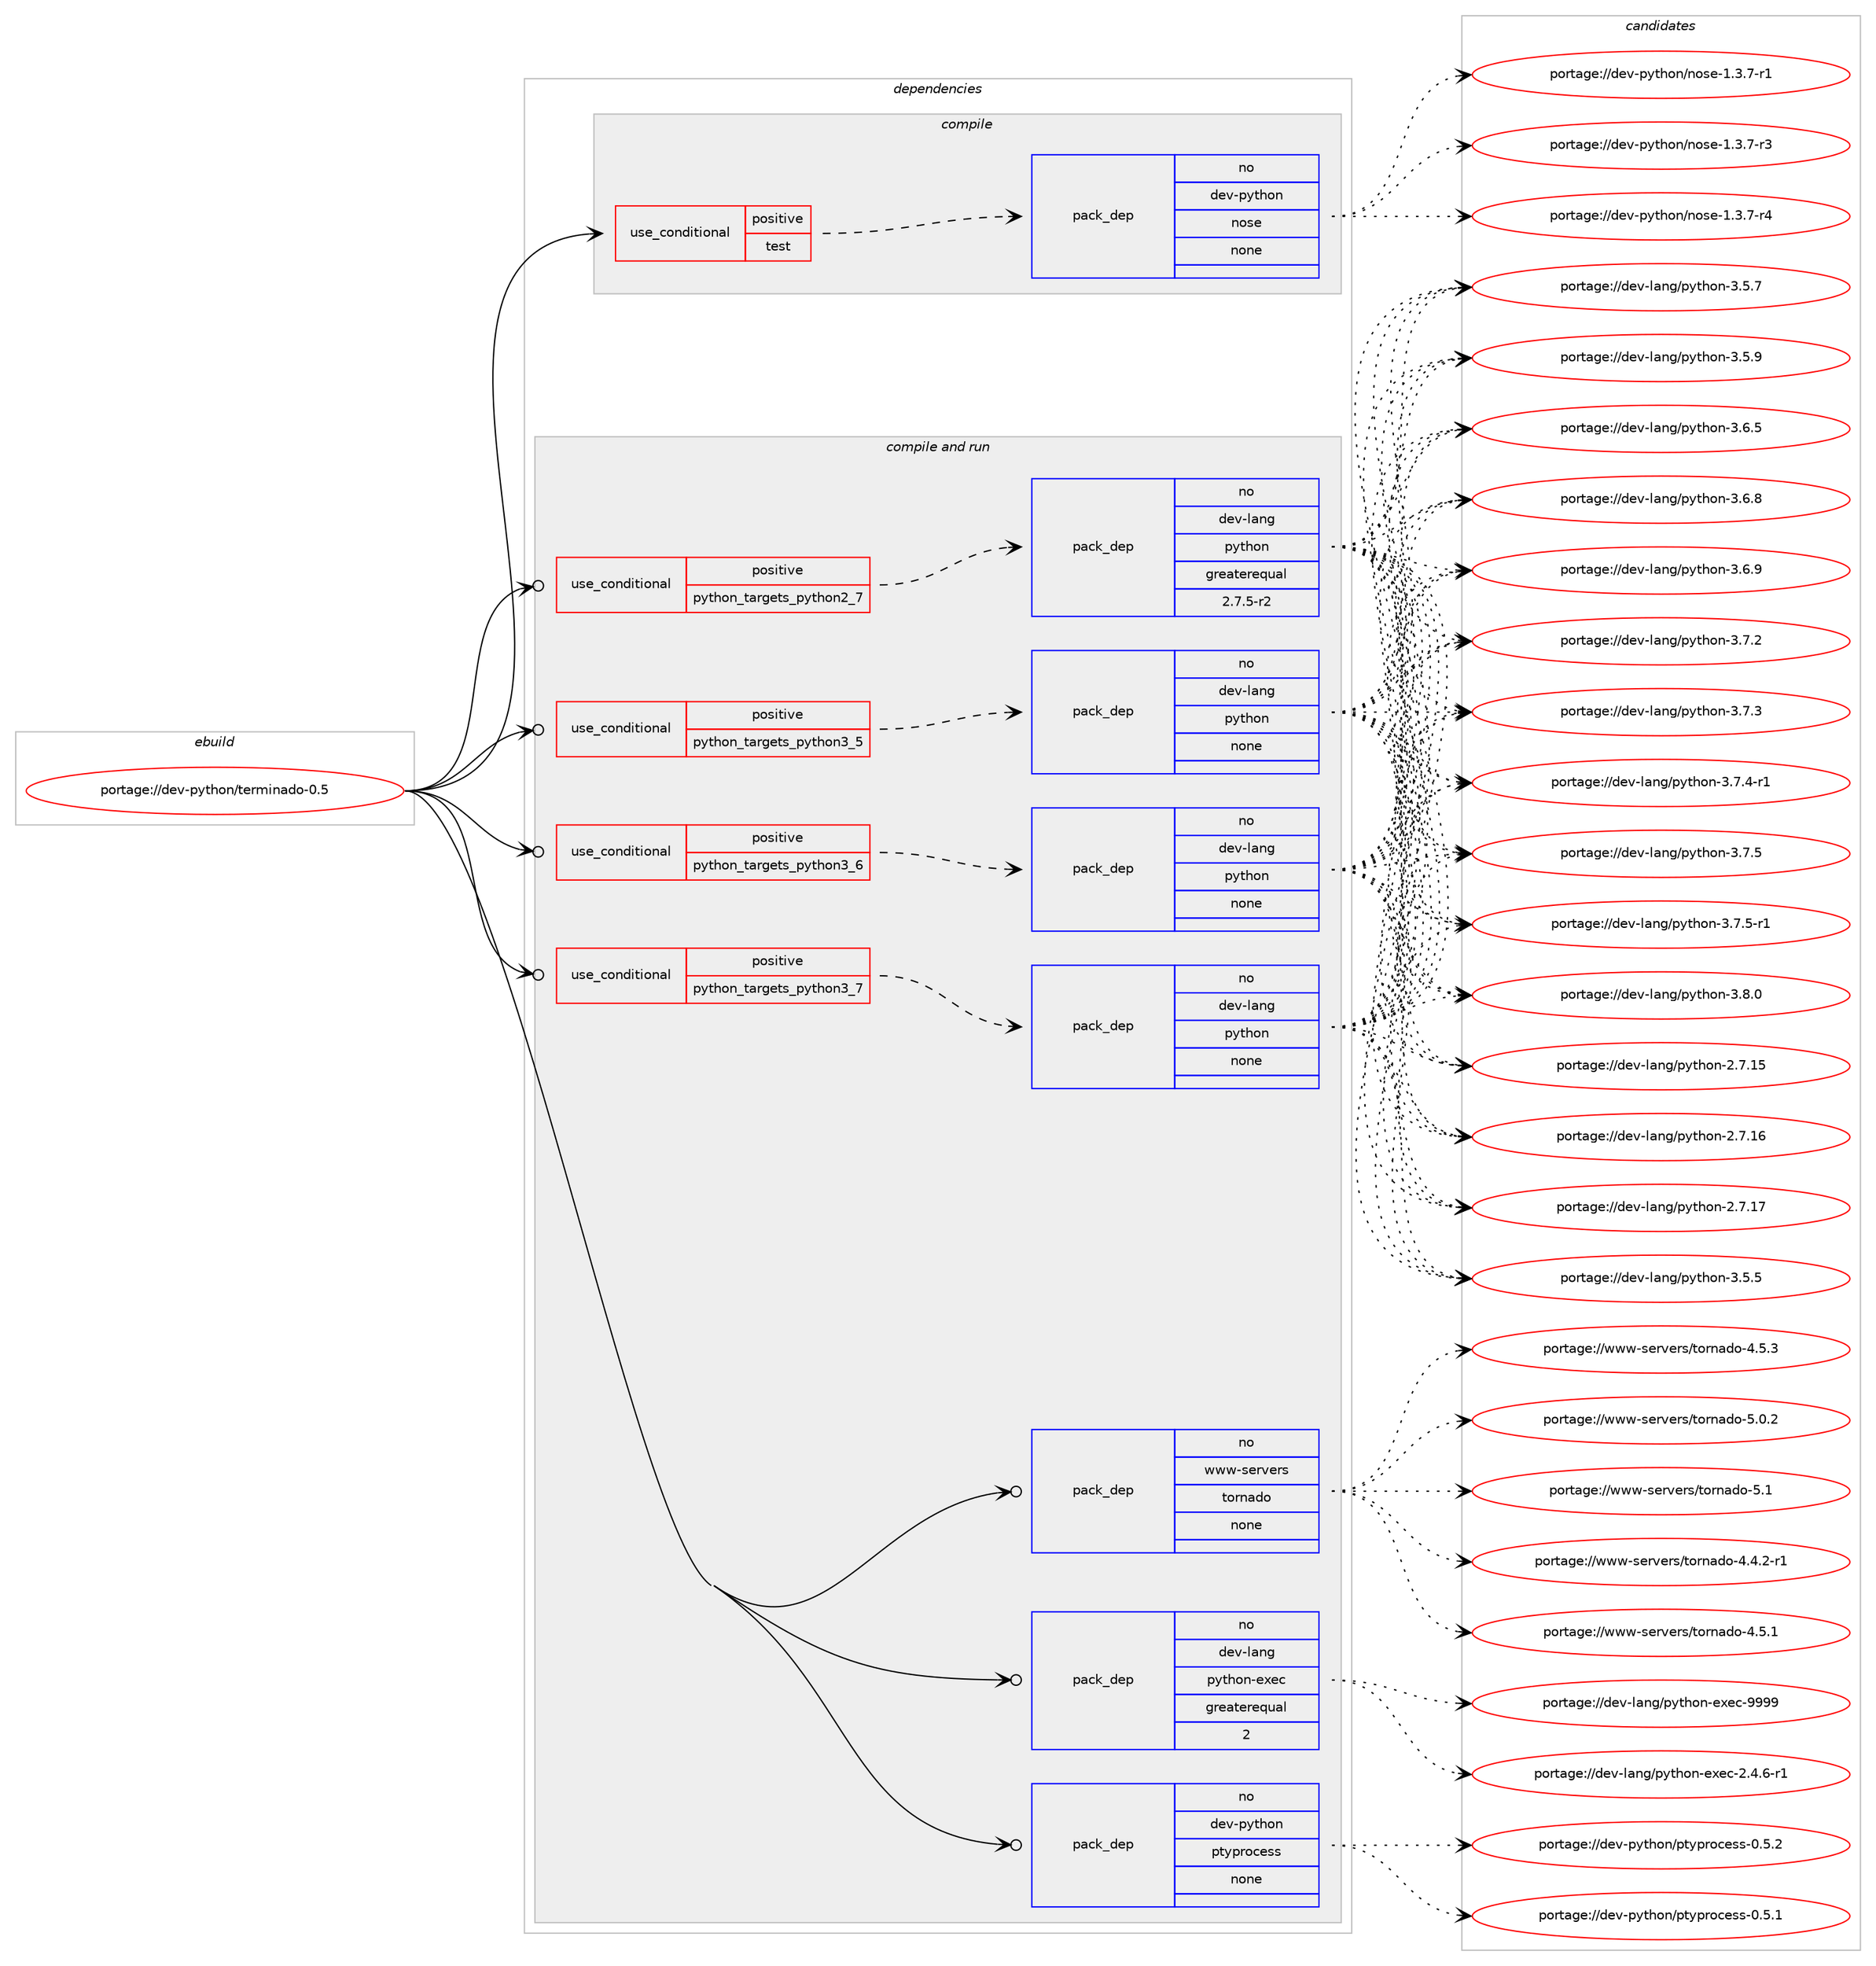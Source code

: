 digraph prolog {

# *************
# Graph options
# *************

newrank=true;
concentrate=true;
compound=true;
graph [rankdir=LR,fontname=Helvetica,fontsize=10,ranksep=1.5];#, ranksep=2.5, nodesep=0.2];
edge  [arrowhead=vee];
node  [fontname=Helvetica,fontsize=10];

# **********
# The ebuild
# **********

subgraph cluster_leftcol {
color=gray;
rank=same;
label=<<i>ebuild</i>>;
id [label="portage://dev-python/terminado-0.5", color=red, width=4, href="../dev-python/terminado-0.5.svg"];
}

# ****************
# The dependencies
# ****************

subgraph cluster_midcol {
color=gray;
label=<<i>dependencies</i>>;
subgraph cluster_compile {
fillcolor="#eeeeee";
style=filled;
label=<<i>compile</i>>;
subgraph cond39636 {
dependency175360 [label=<<TABLE BORDER="0" CELLBORDER="1" CELLSPACING="0" CELLPADDING="4"><TR><TD ROWSPAN="3" CELLPADDING="10">use_conditional</TD></TR><TR><TD>positive</TD></TR><TR><TD>test</TD></TR></TABLE>>, shape=none, color=red];
subgraph pack132320 {
dependency175361 [label=<<TABLE BORDER="0" CELLBORDER="1" CELLSPACING="0" CELLPADDING="4" WIDTH="220"><TR><TD ROWSPAN="6" CELLPADDING="30">pack_dep</TD></TR><TR><TD WIDTH="110">no</TD></TR><TR><TD>dev-python</TD></TR><TR><TD>nose</TD></TR><TR><TD>none</TD></TR><TR><TD></TD></TR></TABLE>>, shape=none, color=blue];
}
dependency175360:e -> dependency175361:w [weight=20,style="dashed",arrowhead="vee"];
}
id:e -> dependency175360:w [weight=20,style="solid",arrowhead="vee"];
}
subgraph cluster_compileandrun {
fillcolor="#eeeeee";
style=filled;
label=<<i>compile and run</i>>;
subgraph cond39637 {
dependency175362 [label=<<TABLE BORDER="0" CELLBORDER="1" CELLSPACING="0" CELLPADDING="4"><TR><TD ROWSPAN="3" CELLPADDING="10">use_conditional</TD></TR><TR><TD>positive</TD></TR><TR><TD>python_targets_python2_7</TD></TR></TABLE>>, shape=none, color=red];
subgraph pack132321 {
dependency175363 [label=<<TABLE BORDER="0" CELLBORDER="1" CELLSPACING="0" CELLPADDING="4" WIDTH="220"><TR><TD ROWSPAN="6" CELLPADDING="30">pack_dep</TD></TR><TR><TD WIDTH="110">no</TD></TR><TR><TD>dev-lang</TD></TR><TR><TD>python</TD></TR><TR><TD>greaterequal</TD></TR><TR><TD>2.7.5-r2</TD></TR></TABLE>>, shape=none, color=blue];
}
dependency175362:e -> dependency175363:w [weight=20,style="dashed",arrowhead="vee"];
}
id:e -> dependency175362:w [weight=20,style="solid",arrowhead="odotvee"];
subgraph cond39638 {
dependency175364 [label=<<TABLE BORDER="0" CELLBORDER="1" CELLSPACING="0" CELLPADDING="4"><TR><TD ROWSPAN="3" CELLPADDING="10">use_conditional</TD></TR><TR><TD>positive</TD></TR><TR><TD>python_targets_python3_5</TD></TR></TABLE>>, shape=none, color=red];
subgraph pack132322 {
dependency175365 [label=<<TABLE BORDER="0" CELLBORDER="1" CELLSPACING="0" CELLPADDING="4" WIDTH="220"><TR><TD ROWSPAN="6" CELLPADDING="30">pack_dep</TD></TR><TR><TD WIDTH="110">no</TD></TR><TR><TD>dev-lang</TD></TR><TR><TD>python</TD></TR><TR><TD>none</TD></TR><TR><TD></TD></TR></TABLE>>, shape=none, color=blue];
}
dependency175364:e -> dependency175365:w [weight=20,style="dashed",arrowhead="vee"];
}
id:e -> dependency175364:w [weight=20,style="solid",arrowhead="odotvee"];
subgraph cond39639 {
dependency175366 [label=<<TABLE BORDER="0" CELLBORDER="1" CELLSPACING="0" CELLPADDING="4"><TR><TD ROWSPAN="3" CELLPADDING="10">use_conditional</TD></TR><TR><TD>positive</TD></TR><TR><TD>python_targets_python3_6</TD></TR></TABLE>>, shape=none, color=red];
subgraph pack132323 {
dependency175367 [label=<<TABLE BORDER="0" CELLBORDER="1" CELLSPACING="0" CELLPADDING="4" WIDTH="220"><TR><TD ROWSPAN="6" CELLPADDING="30">pack_dep</TD></TR><TR><TD WIDTH="110">no</TD></TR><TR><TD>dev-lang</TD></TR><TR><TD>python</TD></TR><TR><TD>none</TD></TR><TR><TD></TD></TR></TABLE>>, shape=none, color=blue];
}
dependency175366:e -> dependency175367:w [weight=20,style="dashed",arrowhead="vee"];
}
id:e -> dependency175366:w [weight=20,style="solid",arrowhead="odotvee"];
subgraph cond39640 {
dependency175368 [label=<<TABLE BORDER="0" CELLBORDER="1" CELLSPACING="0" CELLPADDING="4"><TR><TD ROWSPAN="3" CELLPADDING="10">use_conditional</TD></TR><TR><TD>positive</TD></TR><TR><TD>python_targets_python3_7</TD></TR></TABLE>>, shape=none, color=red];
subgraph pack132324 {
dependency175369 [label=<<TABLE BORDER="0" CELLBORDER="1" CELLSPACING="0" CELLPADDING="4" WIDTH="220"><TR><TD ROWSPAN="6" CELLPADDING="30">pack_dep</TD></TR><TR><TD WIDTH="110">no</TD></TR><TR><TD>dev-lang</TD></TR><TR><TD>python</TD></TR><TR><TD>none</TD></TR><TR><TD></TD></TR></TABLE>>, shape=none, color=blue];
}
dependency175368:e -> dependency175369:w [weight=20,style="dashed",arrowhead="vee"];
}
id:e -> dependency175368:w [weight=20,style="solid",arrowhead="odotvee"];
subgraph pack132325 {
dependency175370 [label=<<TABLE BORDER="0" CELLBORDER="1" CELLSPACING="0" CELLPADDING="4" WIDTH="220"><TR><TD ROWSPAN="6" CELLPADDING="30">pack_dep</TD></TR><TR><TD WIDTH="110">no</TD></TR><TR><TD>dev-lang</TD></TR><TR><TD>python-exec</TD></TR><TR><TD>greaterequal</TD></TR><TR><TD>2</TD></TR></TABLE>>, shape=none, color=blue];
}
id:e -> dependency175370:w [weight=20,style="solid",arrowhead="odotvee"];
subgraph pack132326 {
dependency175371 [label=<<TABLE BORDER="0" CELLBORDER="1" CELLSPACING="0" CELLPADDING="4" WIDTH="220"><TR><TD ROWSPAN="6" CELLPADDING="30">pack_dep</TD></TR><TR><TD WIDTH="110">no</TD></TR><TR><TD>dev-python</TD></TR><TR><TD>ptyprocess</TD></TR><TR><TD>none</TD></TR><TR><TD></TD></TR></TABLE>>, shape=none, color=blue];
}
id:e -> dependency175371:w [weight=20,style="solid",arrowhead="odotvee"];
subgraph pack132327 {
dependency175372 [label=<<TABLE BORDER="0" CELLBORDER="1" CELLSPACING="0" CELLPADDING="4" WIDTH="220"><TR><TD ROWSPAN="6" CELLPADDING="30">pack_dep</TD></TR><TR><TD WIDTH="110">no</TD></TR><TR><TD>www-servers</TD></TR><TR><TD>tornado</TD></TR><TR><TD>none</TD></TR><TR><TD></TD></TR></TABLE>>, shape=none, color=blue];
}
id:e -> dependency175372:w [weight=20,style="solid",arrowhead="odotvee"];
}
subgraph cluster_run {
fillcolor="#eeeeee";
style=filled;
label=<<i>run</i>>;
}
}

# **************
# The candidates
# **************

subgraph cluster_choices {
rank=same;
color=gray;
label=<<i>candidates</i>>;

subgraph choice132320 {
color=black;
nodesep=1;
choiceportage10010111845112121116104111110471101111151014549465146554511449 [label="portage://dev-python/nose-1.3.7-r1", color=red, width=4,href="../dev-python/nose-1.3.7-r1.svg"];
choiceportage10010111845112121116104111110471101111151014549465146554511451 [label="portage://dev-python/nose-1.3.7-r3", color=red, width=4,href="../dev-python/nose-1.3.7-r3.svg"];
choiceportage10010111845112121116104111110471101111151014549465146554511452 [label="portage://dev-python/nose-1.3.7-r4", color=red, width=4,href="../dev-python/nose-1.3.7-r4.svg"];
dependency175361:e -> choiceportage10010111845112121116104111110471101111151014549465146554511449:w [style=dotted,weight="100"];
dependency175361:e -> choiceportage10010111845112121116104111110471101111151014549465146554511451:w [style=dotted,weight="100"];
dependency175361:e -> choiceportage10010111845112121116104111110471101111151014549465146554511452:w [style=dotted,weight="100"];
}
subgraph choice132321 {
color=black;
nodesep=1;
choiceportage10010111845108971101034711212111610411111045504655464953 [label="portage://dev-lang/python-2.7.15", color=red, width=4,href="../dev-lang/python-2.7.15.svg"];
choiceportage10010111845108971101034711212111610411111045504655464954 [label="portage://dev-lang/python-2.7.16", color=red, width=4,href="../dev-lang/python-2.7.16.svg"];
choiceportage10010111845108971101034711212111610411111045504655464955 [label="portage://dev-lang/python-2.7.17", color=red, width=4,href="../dev-lang/python-2.7.17.svg"];
choiceportage100101118451089711010347112121116104111110455146534653 [label="portage://dev-lang/python-3.5.5", color=red, width=4,href="../dev-lang/python-3.5.5.svg"];
choiceportage100101118451089711010347112121116104111110455146534655 [label="portage://dev-lang/python-3.5.7", color=red, width=4,href="../dev-lang/python-3.5.7.svg"];
choiceportage100101118451089711010347112121116104111110455146534657 [label="portage://dev-lang/python-3.5.9", color=red, width=4,href="../dev-lang/python-3.5.9.svg"];
choiceportage100101118451089711010347112121116104111110455146544653 [label="portage://dev-lang/python-3.6.5", color=red, width=4,href="../dev-lang/python-3.6.5.svg"];
choiceportage100101118451089711010347112121116104111110455146544656 [label="portage://dev-lang/python-3.6.8", color=red, width=4,href="../dev-lang/python-3.6.8.svg"];
choiceportage100101118451089711010347112121116104111110455146544657 [label="portage://dev-lang/python-3.6.9", color=red, width=4,href="../dev-lang/python-3.6.9.svg"];
choiceportage100101118451089711010347112121116104111110455146554650 [label="portage://dev-lang/python-3.7.2", color=red, width=4,href="../dev-lang/python-3.7.2.svg"];
choiceportage100101118451089711010347112121116104111110455146554651 [label="portage://dev-lang/python-3.7.3", color=red, width=4,href="../dev-lang/python-3.7.3.svg"];
choiceportage1001011184510897110103471121211161041111104551465546524511449 [label="portage://dev-lang/python-3.7.4-r1", color=red, width=4,href="../dev-lang/python-3.7.4-r1.svg"];
choiceportage100101118451089711010347112121116104111110455146554653 [label="portage://dev-lang/python-3.7.5", color=red, width=4,href="../dev-lang/python-3.7.5.svg"];
choiceportage1001011184510897110103471121211161041111104551465546534511449 [label="portage://dev-lang/python-3.7.5-r1", color=red, width=4,href="../dev-lang/python-3.7.5-r1.svg"];
choiceportage100101118451089711010347112121116104111110455146564648 [label="portage://dev-lang/python-3.8.0", color=red, width=4,href="../dev-lang/python-3.8.0.svg"];
dependency175363:e -> choiceportage10010111845108971101034711212111610411111045504655464953:w [style=dotted,weight="100"];
dependency175363:e -> choiceportage10010111845108971101034711212111610411111045504655464954:w [style=dotted,weight="100"];
dependency175363:e -> choiceportage10010111845108971101034711212111610411111045504655464955:w [style=dotted,weight="100"];
dependency175363:e -> choiceportage100101118451089711010347112121116104111110455146534653:w [style=dotted,weight="100"];
dependency175363:e -> choiceportage100101118451089711010347112121116104111110455146534655:w [style=dotted,weight="100"];
dependency175363:e -> choiceportage100101118451089711010347112121116104111110455146534657:w [style=dotted,weight="100"];
dependency175363:e -> choiceportage100101118451089711010347112121116104111110455146544653:w [style=dotted,weight="100"];
dependency175363:e -> choiceportage100101118451089711010347112121116104111110455146544656:w [style=dotted,weight="100"];
dependency175363:e -> choiceportage100101118451089711010347112121116104111110455146544657:w [style=dotted,weight="100"];
dependency175363:e -> choiceportage100101118451089711010347112121116104111110455146554650:w [style=dotted,weight="100"];
dependency175363:e -> choiceportage100101118451089711010347112121116104111110455146554651:w [style=dotted,weight="100"];
dependency175363:e -> choiceportage1001011184510897110103471121211161041111104551465546524511449:w [style=dotted,weight="100"];
dependency175363:e -> choiceportage100101118451089711010347112121116104111110455146554653:w [style=dotted,weight="100"];
dependency175363:e -> choiceportage1001011184510897110103471121211161041111104551465546534511449:w [style=dotted,weight="100"];
dependency175363:e -> choiceportage100101118451089711010347112121116104111110455146564648:w [style=dotted,weight="100"];
}
subgraph choice132322 {
color=black;
nodesep=1;
choiceportage10010111845108971101034711212111610411111045504655464953 [label="portage://dev-lang/python-2.7.15", color=red, width=4,href="../dev-lang/python-2.7.15.svg"];
choiceportage10010111845108971101034711212111610411111045504655464954 [label="portage://dev-lang/python-2.7.16", color=red, width=4,href="../dev-lang/python-2.7.16.svg"];
choiceportage10010111845108971101034711212111610411111045504655464955 [label="portage://dev-lang/python-2.7.17", color=red, width=4,href="../dev-lang/python-2.7.17.svg"];
choiceportage100101118451089711010347112121116104111110455146534653 [label="portage://dev-lang/python-3.5.5", color=red, width=4,href="../dev-lang/python-3.5.5.svg"];
choiceportage100101118451089711010347112121116104111110455146534655 [label="portage://dev-lang/python-3.5.7", color=red, width=4,href="../dev-lang/python-3.5.7.svg"];
choiceportage100101118451089711010347112121116104111110455146534657 [label="portage://dev-lang/python-3.5.9", color=red, width=4,href="../dev-lang/python-3.5.9.svg"];
choiceportage100101118451089711010347112121116104111110455146544653 [label="portage://dev-lang/python-3.6.5", color=red, width=4,href="../dev-lang/python-3.6.5.svg"];
choiceportage100101118451089711010347112121116104111110455146544656 [label="portage://dev-lang/python-3.6.8", color=red, width=4,href="../dev-lang/python-3.6.8.svg"];
choiceportage100101118451089711010347112121116104111110455146544657 [label="portage://dev-lang/python-3.6.9", color=red, width=4,href="../dev-lang/python-3.6.9.svg"];
choiceportage100101118451089711010347112121116104111110455146554650 [label="portage://dev-lang/python-3.7.2", color=red, width=4,href="../dev-lang/python-3.7.2.svg"];
choiceportage100101118451089711010347112121116104111110455146554651 [label="portage://dev-lang/python-3.7.3", color=red, width=4,href="../dev-lang/python-3.7.3.svg"];
choiceportage1001011184510897110103471121211161041111104551465546524511449 [label="portage://dev-lang/python-3.7.4-r1", color=red, width=4,href="../dev-lang/python-3.7.4-r1.svg"];
choiceportage100101118451089711010347112121116104111110455146554653 [label="portage://dev-lang/python-3.7.5", color=red, width=4,href="../dev-lang/python-3.7.5.svg"];
choiceportage1001011184510897110103471121211161041111104551465546534511449 [label="portage://dev-lang/python-3.7.5-r1", color=red, width=4,href="../dev-lang/python-3.7.5-r1.svg"];
choiceportage100101118451089711010347112121116104111110455146564648 [label="portage://dev-lang/python-3.8.0", color=red, width=4,href="../dev-lang/python-3.8.0.svg"];
dependency175365:e -> choiceportage10010111845108971101034711212111610411111045504655464953:w [style=dotted,weight="100"];
dependency175365:e -> choiceportage10010111845108971101034711212111610411111045504655464954:w [style=dotted,weight="100"];
dependency175365:e -> choiceportage10010111845108971101034711212111610411111045504655464955:w [style=dotted,weight="100"];
dependency175365:e -> choiceportage100101118451089711010347112121116104111110455146534653:w [style=dotted,weight="100"];
dependency175365:e -> choiceportage100101118451089711010347112121116104111110455146534655:w [style=dotted,weight="100"];
dependency175365:e -> choiceportage100101118451089711010347112121116104111110455146534657:w [style=dotted,weight="100"];
dependency175365:e -> choiceportage100101118451089711010347112121116104111110455146544653:w [style=dotted,weight="100"];
dependency175365:e -> choiceportage100101118451089711010347112121116104111110455146544656:w [style=dotted,weight="100"];
dependency175365:e -> choiceportage100101118451089711010347112121116104111110455146544657:w [style=dotted,weight="100"];
dependency175365:e -> choiceportage100101118451089711010347112121116104111110455146554650:w [style=dotted,weight="100"];
dependency175365:e -> choiceportage100101118451089711010347112121116104111110455146554651:w [style=dotted,weight="100"];
dependency175365:e -> choiceportage1001011184510897110103471121211161041111104551465546524511449:w [style=dotted,weight="100"];
dependency175365:e -> choiceportage100101118451089711010347112121116104111110455146554653:w [style=dotted,weight="100"];
dependency175365:e -> choiceportage1001011184510897110103471121211161041111104551465546534511449:w [style=dotted,weight="100"];
dependency175365:e -> choiceportage100101118451089711010347112121116104111110455146564648:w [style=dotted,weight="100"];
}
subgraph choice132323 {
color=black;
nodesep=1;
choiceportage10010111845108971101034711212111610411111045504655464953 [label="portage://dev-lang/python-2.7.15", color=red, width=4,href="../dev-lang/python-2.7.15.svg"];
choiceportage10010111845108971101034711212111610411111045504655464954 [label="portage://dev-lang/python-2.7.16", color=red, width=4,href="../dev-lang/python-2.7.16.svg"];
choiceportage10010111845108971101034711212111610411111045504655464955 [label="portage://dev-lang/python-2.7.17", color=red, width=4,href="../dev-lang/python-2.7.17.svg"];
choiceportage100101118451089711010347112121116104111110455146534653 [label="portage://dev-lang/python-3.5.5", color=red, width=4,href="../dev-lang/python-3.5.5.svg"];
choiceportage100101118451089711010347112121116104111110455146534655 [label="portage://dev-lang/python-3.5.7", color=red, width=4,href="../dev-lang/python-3.5.7.svg"];
choiceportage100101118451089711010347112121116104111110455146534657 [label="portage://dev-lang/python-3.5.9", color=red, width=4,href="../dev-lang/python-3.5.9.svg"];
choiceportage100101118451089711010347112121116104111110455146544653 [label="portage://dev-lang/python-3.6.5", color=red, width=4,href="../dev-lang/python-3.6.5.svg"];
choiceportage100101118451089711010347112121116104111110455146544656 [label="portage://dev-lang/python-3.6.8", color=red, width=4,href="../dev-lang/python-3.6.8.svg"];
choiceportage100101118451089711010347112121116104111110455146544657 [label="portage://dev-lang/python-3.6.9", color=red, width=4,href="../dev-lang/python-3.6.9.svg"];
choiceportage100101118451089711010347112121116104111110455146554650 [label="portage://dev-lang/python-3.7.2", color=red, width=4,href="../dev-lang/python-3.7.2.svg"];
choiceportage100101118451089711010347112121116104111110455146554651 [label="portage://dev-lang/python-3.7.3", color=red, width=4,href="../dev-lang/python-3.7.3.svg"];
choiceportage1001011184510897110103471121211161041111104551465546524511449 [label="portage://dev-lang/python-3.7.4-r1", color=red, width=4,href="../dev-lang/python-3.7.4-r1.svg"];
choiceportage100101118451089711010347112121116104111110455146554653 [label="portage://dev-lang/python-3.7.5", color=red, width=4,href="../dev-lang/python-3.7.5.svg"];
choiceportage1001011184510897110103471121211161041111104551465546534511449 [label="portage://dev-lang/python-3.7.5-r1", color=red, width=4,href="../dev-lang/python-3.7.5-r1.svg"];
choiceportage100101118451089711010347112121116104111110455146564648 [label="portage://dev-lang/python-3.8.0", color=red, width=4,href="../dev-lang/python-3.8.0.svg"];
dependency175367:e -> choiceportage10010111845108971101034711212111610411111045504655464953:w [style=dotted,weight="100"];
dependency175367:e -> choiceportage10010111845108971101034711212111610411111045504655464954:w [style=dotted,weight="100"];
dependency175367:e -> choiceportage10010111845108971101034711212111610411111045504655464955:w [style=dotted,weight="100"];
dependency175367:e -> choiceportage100101118451089711010347112121116104111110455146534653:w [style=dotted,weight="100"];
dependency175367:e -> choiceportage100101118451089711010347112121116104111110455146534655:w [style=dotted,weight="100"];
dependency175367:e -> choiceportage100101118451089711010347112121116104111110455146534657:w [style=dotted,weight="100"];
dependency175367:e -> choiceportage100101118451089711010347112121116104111110455146544653:w [style=dotted,weight="100"];
dependency175367:e -> choiceportage100101118451089711010347112121116104111110455146544656:w [style=dotted,weight="100"];
dependency175367:e -> choiceportage100101118451089711010347112121116104111110455146544657:w [style=dotted,weight="100"];
dependency175367:e -> choiceportage100101118451089711010347112121116104111110455146554650:w [style=dotted,weight="100"];
dependency175367:e -> choiceportage100101118451089711010347112121116104111110455146554651:w [style=dotted,weight="100"];
dependency175367:e -> choiceportage1001011184510897110103471121211161041111104551465546524511449:w [style=dotted,weight="100"];
dependency175367:e -> choiceportage100101118451089711010347112121116104111110455146554653:w [style=dotted,weight="100"];
dependency175367:e -> choiceportage1001011184510897110103471121211161041111104551465546534511449:w [style=dotted,weight="100"];
dependency175367:e -> choiceportage100101118451089711010347112121116104111110455146564648:w [style=dotted,weight="100"];
}
subgraph choice132324 {
color=black;
nodesep=1;
choiceportage10010111845108971101034711212111610411111045504655464953 [label="portage://dev-lang/python-2.7.15", color=red, width=4,href="../dev-lang/python-2.7.15.svg"];
choiceportage10010111845108971101034711212111610411111045504655464954 [label="portage://dev-lang/python-2.7.16", color=red, width=4,href="../dev-lang/python-2.7.16.svg"];
choiceportage10010111845108971101034711212111610411111045504655464955 [label="portage://dev-lang/python-2.7.17", color=red, width=4,href="../dev-lang/python-2.7.17.svg"];
choiceportage100101118451089711010347112121116104111110455146534653 [label="portage://dev-lang/python-3.5.5", color=red, width=4,href="../dev-lang/python-3.5.5.svg"];
choiceportage100101118451089711010347112121116104111110455146534655 [label="portage://dev-lang/python-3.5.7", color=red, width=4,href="../dev-lang/python-3.5.7.svg"];
choiceportage100101118451089711010347112121116104111110455146534657 [label="portage://dev-lang/python-3.5.9", color=red, width=4,href="../dev-lang/python-3.5.9.svg"];
choiceportage100101118451089711010347112121116104111110455146544653 [label="portage://dev-lang/python-3.6.5", color=red, width=4,href="../dev-lang/python-3.6.5.svg"];
choiceportage100101118451089711010347112121116104111110455146544656 [label="portage://dev-lang/python-3.6.8", color=red, width=4,href="../dev-lang/python-3.6.8.svg"];
choiceportage100101118451089711010347112121116104111110455146544657 [label="portage://dev-lang/python-3.6.9", color=red, width=4,href="../dev-lang/python-3.6.9.svg"];
choiceportage100101118451089711010347112121116104111110455146554650 [label="portage://dev-lang/python-3.7.2", color=red, width=4,href="../dev-lang/python-3.7.2.svg"];
choiceportage100101118451089711010347112121116104111110455146554651 [label="portage://dev-lang/python-3.7.3", color=red, width=4,href="../dev-lang/python-3.7.3.svg"];
choiceportage1001011184510897110103471121211161041111104551465546524511449 [label="portage://dev-lang/python-3.7.4-r1", color=red, width=4,href="../dev-lang/python-3.7.4-r1.svg"];
choiceportage100101118451089711010347112121116104111110455146554653 [label="portage://dev-lang/python-3.7.5", color=red, width=4,href="../dev-lang/python-3.7.5.svg"];
choiceportage1001011184510897110103471121211161041111104551465546534511449 [label="portage://dev-lang/python-3.7.5-r1", color=red, width=4,href="../dev-lang/python-3.7.5-r1.svg"];
choiceportage100101118451089711010347112121116104111110455146564648 [label="portage://dev-lang/python-3.8.0", color=red, width=4,href="../dev-lang/python-3.8.0.svg"];
dependency175369:e -> choiceportage10010111845108971101034711212111610411111045504655464953:w [style=dotted,weight="100"];
dependency175369:e -> choiceportage10010111845108971101034711212111610411111045504655464954:w [style=dotted,weight="100"];
dependency175369:e -> choiceportage10010111845108971101034711212111610411111045504655464955:w [style=dotted,weight="100"];
dependency175369:e -> choiceportage100101118451089711010347112121116104111110455146534653:w [style=dotted,weight="100"];
dependency175369:e -> choiceportage100101118451089711010347112121116104111110455146534655:w [style=dotted,weight="100"];
dependency175369:e -> choiceportage100101118451089711010347112121116104111110455146534657:w [style=dotted,weight="100"];
dependency175369:e -> choiceportage100101118451089711010347112121116104111110455146544653:w [style=dotted,weight="100"];
dependency175369:e -> choiceportage100101118451089711010347112121116104111110455146544656:w [style=dotted,weight="100"];
dependency175369:e -> choiceportage100101118451089711010347112121116104111110455146544657:w [style=dotted,weight="100"];
dependency175369:e -> choiceportage100101118451089711010347112121116104111110455146554650:w [style=dotted,weight="100"];
dependency175369:e -> choiceportage100101118451089711010347112121116104111110455146554651:w [style=dotted,weight="100"];
dependency175369:e -> choiceportage1001011184510897110103471121211161041111104551465546524511449:w [style=dotted,weight="100"];
dependency175369:e -> choiceportage100101118451089711010347112121116104111110455146554653:w [style=dotted,weight="100"];
dependency175369:e -> choiceportage1001011184510897110103471121211161041111104551465546534511449:w [style=dotted,weight="100"];
dependency175369:e -> choiceportage100101118451089711010347112121116104111110455146564648:w [style=dotted,weight="100"];
}
subgraph choice132325 {
color=black;
nodesep=1;
choiceportage10010111845108971101034711212111610411111045101120101994550465246544511449 [label="portage://dev-lang/python-exec-2.4.6-r1", color=red, width=4,href="../dev-lang/python-exec-2.4.6-r1.svg"];
choiceportage10010111845108971101034711212111610411111045101120101994557575757 [label="portage://dev-lang/python-exec-9999", color=red, width=4,href="../dev-lang/python-exec-9999.svg"];
dependency175370:e -> choiceportage10010111845108971101034711212111610411111045101120101994550465246544511449:w [style=dotted,weight="100"];
dependency175370:e -> choiceportage10010111845108971101034711212111610411111045101120101994557575757:w [style=dotted,weight="100"];
}
subgraph choice132326 {
color=black;
nodesep=1;
choiceportage100101118451121211161041111104711211612111211411199101115115454846534649 [label="portage://dev-python/ptyprocess-0.5.1", color=red, width=4,href="../dev-python/ptyprocess-0.5.1.svg"];
choiceportage100101118451121211161041111104711211612111211411199101115115454846534650 [label="portage://dev-python/ptyprocess-0.5.2", color=red, width=4,href="../dev-python/ptyprocess-0.5.2.svg"];
dependency175371:e -> choiceportage100101118451121211161041111104711211612111211411199101115115454846534649:w [style=dotted,weight="100"];
dependency175371:e -> choiceportage100101118451121211161041111104711211612111211411199101115115454846534650:w [style=dotted,weight="100"];
}
subgraph choice132327 {
color=black;
nodesep=1;
choiceportage1191191194511510111411810111411547116111114110971001114552465246504511449 [label="portage://www-servers/tornado-4.4.2-r1", color=red, width=4,href="../www-servers/tornado-4.4.2-r1.svg"];
choiceportage119119119451151011141181011141154711611111411097100111455246534649 [label="portage://www-servers/tornado-4.5.1", color=red, width=4,href="../www-servers/tornado-4.5.1.svg"];
choiceportage119119119451151011141181011141154711611111411097100111455246534651 [label="portage://www-servers/tornado-4.5.3", color=red, width=4,href="../www-servers/tornado-4.5.3.svg"];
choiceportage119119119451151011141181011141154711611111411097100111455346484650 [label="portage://www-servers/tornado-5.0.2", color=red, width=4,href="../www-servers/tornado-5.0.2.svg"];
choiceportage11911911945115101114118101114115471161111141109710011145534649 [label="portage://www-servers/tornado-5.1", color=red, width=4,href="../www-servers/tornado-5.1.svg"];
dependency175372:e -> choiceportage1191191194511510111411810111411547116111114110971001114552465246504511449:w [style=dotted,weight="100"];
dependency175372:e -> choiceportage119119119451151011141181011141154711611111411097100111455246534649:w [style=dotted,weight="100"];
dependency175372:e -> choiceportage119119119451151011141181011141154711611111411097100111455246534651:w [style=dotted,weight="100"];
dependency175372:e -> choiceportage119119119451151011141181011141154711611111411097100111455346484650:w [style=dotted,weight="100"];
dependency175372:e -> choiceportage11911911945115101114118101114115471161111141109710011145534649:w [style=dotted,weight="100"];
}
}

}
